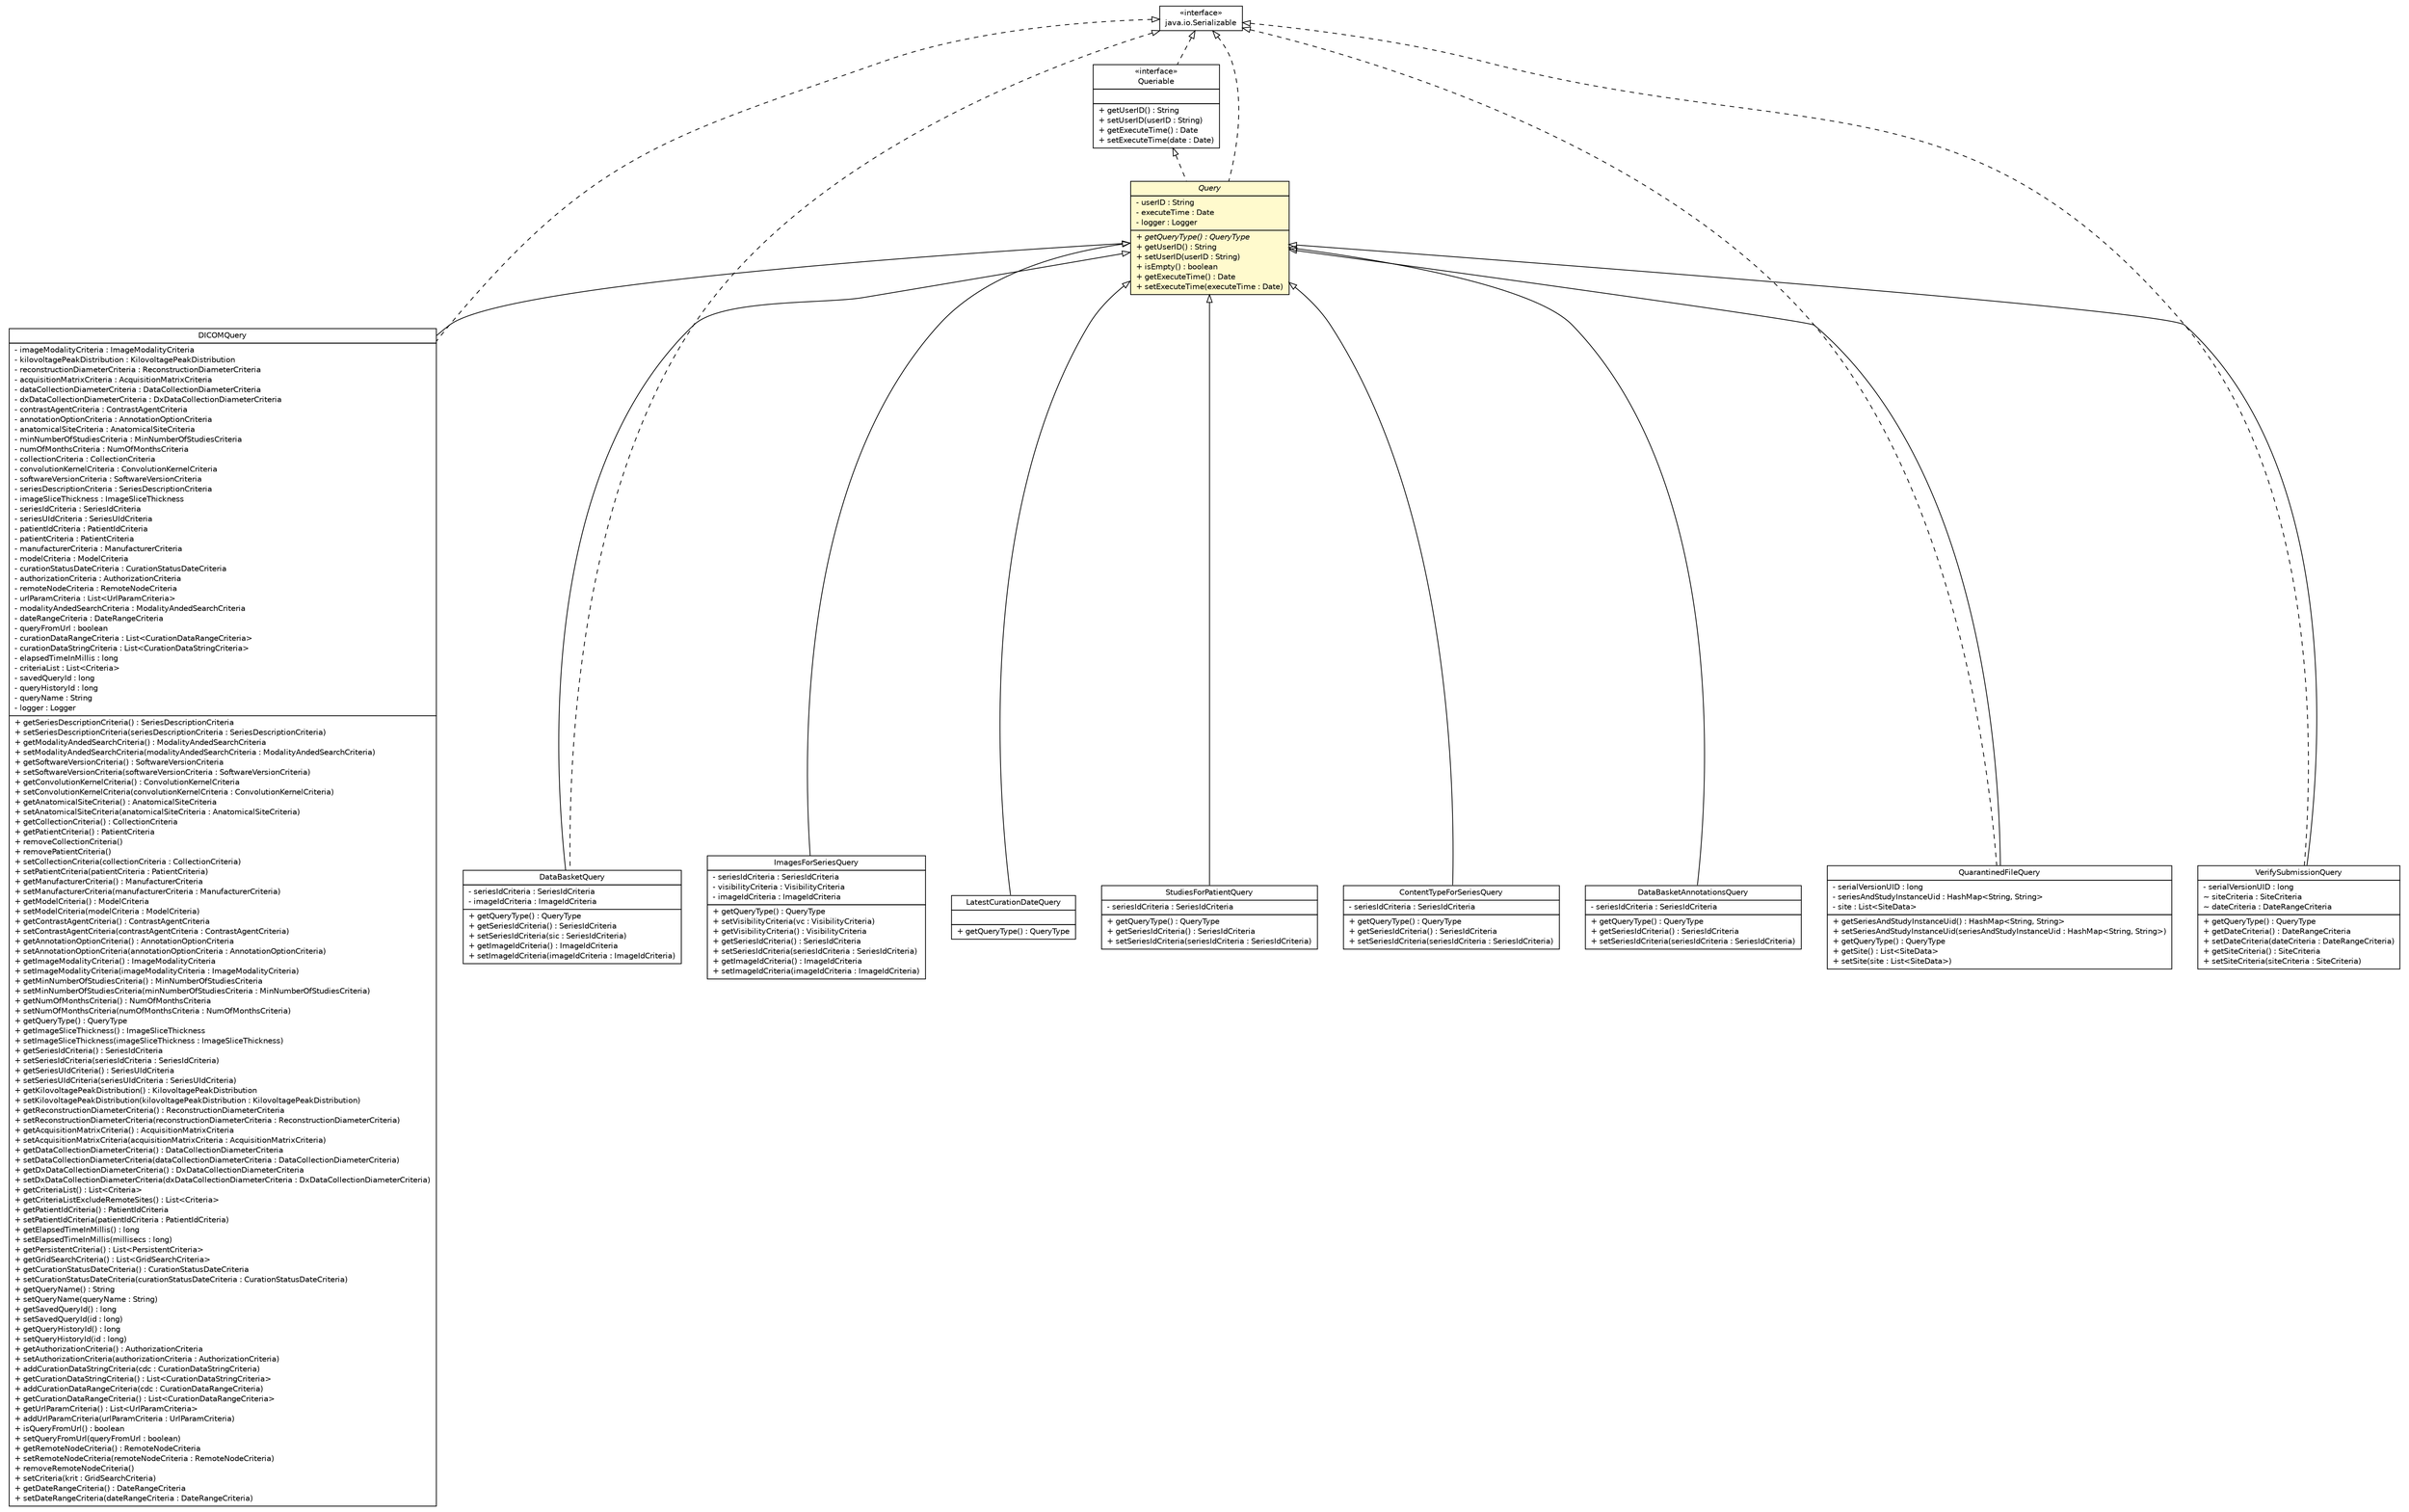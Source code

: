 #!/usr/local/bin/dot
#
# Class diagram 
# Generated by UmlGraph version 4.8 (http://www.spinellis.gr/sw/umlgraph)
#

digraph G {
	edge [fontname="Helvetica",fontsize=10,labelfontname="Helvetica",labelfontsize=10];
	node [fontname="Helvetica",fontsize=10,shape=plaintext];
	// gov.nih.nci.ncia.query.ContentTypeForSeriesQuery
	c45367 [label=<<table border="0" cellborder="1" cellspacing="0" cellpadding="2" port="p" href="./ContentTypeForSeriesQuery.html">
		<tr><td><table border="0" cellspacing="0" cellpadding="1">
			<tr><td> ContentTypeForSeriesQuery </td></tr>
		</table></td></tr>
		<tr><td><table border="0" cellspacing="0" cellpadding="1">
			<tr><td align="left"> - seriesIdCriteria : SeriesIdCriteria </td></tr>
		</table></td></tr>
		<tr><td><table border="0" cellspacing="0" cellpadding="1">
			<tr><td align="left"> + getQueryType() : QueryType </td></tr>
			<tr><td align="left"> + getSeriesIdCriteria() : SeriesIdCriteria </td></tr>
			<tr><td align="left"> + setSeriesIdCriteria(seriesIdCriteria : SeriesIdCriteria) </td></tr>
		</table></td></tr>
		</table>>, fontname="Helvetica", fontcolor="black", fontsize=10.0];
	// gov.nih.nci.ncia.query.DICOMQuery
	c45368 [label=<<table border="0" cellborder="1" cellspacing="0" cellpadding="2" port="p" href="./DICOMQuery.html">
		<tr><td><table border="0" cellspacing="0" cellpadding="1">
			<tr><td> DICOMQuery </td></tr>
		</table></td></tr>
		<tr><td><table border="0" cellspacing="0" cellpadding="1">
			<tr><td align="left"> - imageModalityCriteria : ImageModalityCriteria </td></tr>
			<tr><td align="left"> - kilovoltagePeakDistribution : KilovoltagePeakDistribution </td></tr>
			<tr><td align="left"> - reconstructionDiameterCriteria : ReconstructionDiameterCriteria </td></tr>
			<tr><td align="left"> - acquisitionMatrixCriteria : AcquisitionMatrixCriteria </td></tr>
			<tr><td align="left"> - dataCollectionDiameterCriteria : DataCollectionDiameterCriteria </td></tr>
			<tr><td align="left"> - dxDataCollectionDiameterCriteria : DxDataCollectionDiameterCriteria </td></tr>
			<tr><td align="left"> - contrastAgentCriteria : ContrastAgentCriteria </td></tr>
			<tr><td align="left"> - annotationOptionCriteria : AnnotationOptionCriteria </td></tr>
			<tr><td align="left"> - anatomicalSiteCriteria : AnatomicalSiteCriteria </td></tr>
			<tr><td align="left"> - minNumberOfStudiesCriteria : MinNumberOfStudiesCriteria </td></tr>
			<tr><td align="left"> - numOfMonthsCriteria : NumOfMonthsCriteria </td></tr>
			<tr><td align="left"> - collectionCriteria : CollectionCriteria </td></tr>
			<tr><td align="left"> - convolutionKernelCriteria : ConvolutionKernelCriteria </td></tr>
			<tr><td align="left"> - softwareVersionCriteria : SoftwareVersionCriteria </td></tr>
			<tr><td align="left"> - seriesDescriptionCriteria : SeriesDescriptionCriteria </td></tr>
			<tr><td align="left"> - imageSliceThickness : ImageSliceThickness </td></tr>
			<tr><td align="left"> - seriesIdCriteria : SeriesIdCriteria </td></tr>
			<tr><td align="left"> - seriesUIdCriteria : SeriesUIdCriteria </td></tr>
			<tr><td align="left"> - patientIdCriteria : PatientIdCriteria </td></tr>
			<tr><td align="left"> - patientCriteria : PatientCriteria </td></tr>
			<tr><td align="left"> - manufacturerCriteria : ManufacturerCriteria </td></tr>
			<tr><td align="left"> - modelCriteria : ModelCriteria </td></tr>
			<tr><td align="left"> - curationStatusDateCriteria : CurationStatusDateCriteria </td></tr>
			<tr><td align="left"> - authorizationCriteria : AuthorizationCriteria </td></tr>
			<tr><td align="left"> - remoteNodeCriteria : RemoteNodeCriteria </td></tr>
			<tr><td align="left"> - urlParamCriteria : List&lt;UrlParamCriteria&gt; </td></tr>
			<tr><td align="left"> - modalityAndedSearchCriteria : ModalityAndedSearchCriteria </td></tr>
			<tr><td align="left"> - dateRangeCriteria : DateRangeCriteria </td></tr>
			<tr><td align="left"> - queryFromUrl : boolean </td></tr>
			<tr><td align="left"> - curationDataRangeCriteria : List&lt;CurationDataRangeCriteria&gt; </td></tr>
			<tr><td align="left"> - curationDataStringCriteria : List&lt;CurationDataStringCriteria&gt; </td></tr>
			<tr><td align="left"> - elapsedTimeInMillis : long </td></tr>
			<tr><td align="left"> - criteriaList : List&lt;Criteria&gt; </td></tr>
			<tr><td align="left"> - savedQueryId : long </td></tr>
			<tr><td align="left"> - queryHistoryId : long </td></tr>
			<tr><td align="left"> - queryName : String </td></tr>
			<tr><td align="left"> - logger : Logger </td></tr>
		</table></td></tr>
		<tr><td><table border="0" cellspacing="0" cellpadding="1">
			<tr><td align="left"> + getSeriesDescriptionCriteria() : SeriesDescriptionCriteria </td></tr>
			<tr><td align="left"> + setSeriesDescriptionCriteria(seriesDescriptionCriteria : SeriesDescriptionCriteria) </td></tr>
			<tr><td align="left"> + getModalityAndedSearchCriteria() : ModalityAndedSearchCriteria </td></tr>
			<tr><td align="left"> + setModalityAndedSearchCriteria(modalityAndedSearchCriteria : ModalityAndedSearchCriteria) </td></tr>
			<tr><td align="left"> + getSoftwareVersionCriteria() : SoftwareVersionCriteria </td></tr>
			<tr><td align="left"> + setSoftwareVersionCriteria(softwareVersionCriteria : SoftwareVersionCriteria) </td></tr>
			<tr><td align="left"> + getConvolutionKernelCriteria() : ConvolutionKernelCriteria </td></tr>
			<tr><td align="left"> + setConvolutionKernelCriteria(convolutionKernelCriteria : ConvolutionKernelCriteria) </td></tr>
			<tr><td align="left"> + getAnatomicalSiteCriteria() : AnatomicalSiteCriteria </td></tr>
			<tr><td align="left"> + setAnatomicalSiteCriteria(anatomicalSiteCriteria : AnatomicalSiteCriteria) </td></tr>
			<tr><td align="left"> + getCollectionCriteria() : CollectionCriteria </td></tr>
			<tr><td align="left"> + getPatientCriteria() : PatientCriteria </td></tr>
			<tr><td align="left"> + removeCollectionCriteria() </td></tr>
			<tr><td align="left"> + removePatientCriteria() </td></tr>
			<tr><td align="left"> + setCollectionCriteria(collectionCriteria : CollectionCriteria) </td></tr>
			<tr><td align="left"> + setPatientCriteria(patientCriteria : PatientCriteria) </td></tr>
			<tr><td align="left"> + getManufacturerCriteria() : ManufacturerCriteria </td></tr>
			<tr><td align="left"> + setManufacturerCriteria(manufacturerCriteria : ManufacturerCriteria) </td></tr>
			<tr><td align="left"> + getModelCriteria() : ModelCriteria </td></tr>
			<tr><td align="left"> + setModelCriteria(modelCriteria : ModelCriteria) </td></tr>
			<tr><td align="left"> + getContrastAgentCriteria() : ContrastAgentCriteria </td></tr>
			<tr><td align="left"> + setContrastAgentCriteria(contrastAgentCriteria : ContrastAgentCriteria) </td></tr>
			<tr><td align="left"> + getAnnotationOptionCriteria() : AnnotationOptionCriteria </td></tr>
			<tr><td align="left"> + setAnnotationOptionCriteria(annotationOptionCriteria : AnnotationOptionCriteria) </td></tr>
			<tr><td align="left"> + getImageModalityCriteria() : ImageModalityCriteria </td></tr>
			<tr><td align="left"> + setImageModalityCriteria(imageModalityCriteria : ImageModalityCriteria) </td></tr>
			<tr><td align="left"> + getMinNumberOfStudiesCriteria() : MinNumberOfStudiesCriteria </td></tr>
			<tr><td align="left"> + setMinNumberOfStudiesCriteria(minNumberOfStudiesCriteria : MinNumberOfStudiesCriteria) </td></tr>
			<tr><td align="left"> + getNumOfMonthsCriteria() : NumOfMonthsCriteria </td></tr>
			<tr><td align="left"> + setNumOfMonthsCriteria(numOfMonthsCriteria : NumOfMonthsCriteria) </td></tr>
			<tr><td align="left"> + getQueryType() : QueryType </td></tr>
			<tr><td align="left"> + getImageSliceThickness() : ImageSliceThickness </td></tr>
			<tr><td align="left"> + setImageSliceThickness(imageSliceThickness : ImageSliceThickness) </td></tr>
			<tr><td align="left"> + getSeriesIdCriteria() : SeriesIdCriteria </td></tr>
			<tr><td align="left"> + setSeriesIdCriteria(seriesIdCriteria : SeriesIdCriteria) </td></tr>
			<tr><td align="left"> + getSeriesUIdCriteria() : SeriesUIdCriteria </td></tr>
			<tr><td align="left"> + setSeriesUIdCriteria(seriesUIdCriteria : SeriesUIdCriteria) </td></tr>
			<tr><td align="left"> + getKilovoltagePeakDistribution() : KilovoltagePeakDistribution </td></tr>
			<tr><td align="left"> + setKilovoltagePeakDistribution(kilovoltagePeakDistribution : KilovoltagePeakDistribution) </td></tr>
			<tr><td align="left"> + getReconstructionDiameterCriteria() : ReconstructionDiameterCriteria </td></tr>
			<tr><td align="left"> + setReconstructionDiameterCriteria(reconstructionDiameterCriteria : ReconstructionDiameterCriteria) </td></tr>
			<tr><td align="left"> + getAcquisitionMatrixCriteria() : AcquisitionMatrixCriteria </td></tr>
			<tr><td align="left"> + setAcquisitionMatrixCriteria(acquisitionMatrixCriteria : AcquisitionMatrixCriteria) </td></tr>
			<tr><td align="left"> + getDataCollectionDiameterCriteria() : DataCollectionDiameterCriteria </td></tr>
			<tr><td align="left"> + setDataCollectionDiameterCriteria(dataCollectionDiameterCriteria : DataCollectionDiameterCriteria) </td></tr>
			<tr><td align="left"> + getDxDataCollectionDiameterCriteria() : DxDataCollectionDiameterCriteria </td></tr>
			<tr><td align="left"> + setDxDataCollectionDiameterCriteria(dxDataCollectionDiameterCriteria : DxDataCollectionDiameterCriteria) </td></tr>
			<tr><td align="left"> + getCriteriaList() : List&lt;Criteria&gt; </td></tr>
			<tr><td align="left"> + getCriteriaListExcludeRemoteSites() : List&lt;Criteria&gt; </td></tr>
			<tr><td align="left"> + getPatientIdCriteria() : PatientIdCriteria </td></tr>
			<tr><td align="left"> + setPatientIdCriteria(patientIdCriteria : PatientIdCriteria) </td></tr>
			<tr><td align="left"> + getElapsedTimeInMillis() : long </td></tr>
			<tr><td align="left"> + setElapsedTimeInMillis(millisecs : long) </td></tr>
			<tr><td align="left"> + getPersistentCriteria() : List&lt;PersistentCriteria&gt; </td></tr>
			<tr><td align="left"> + getGridSearchCriteria() : List&lt;GridSearchCriteria&gt; </td></tr>
			<tr><td align="left"> + getCurationStatusDateCriteria() : CurationStatusDateCriteria </td></tr>
			<tr><td align="left"> + setCurationStatusDateCriteria(curationStatusDateCriteria : CurationStatusDateCriteria) </td></tr>
			<tr><td align="left"> + getQueryName() : String </td></tr>
			<tr><td align="left"> + setQueryName(queryName : String) </td></tr>
			<tr><td align="left"> + getSavedQueryId() : long </td></tr>
			<tr><td align="left"> + setSavedQueryId(id : long) </td></tr>
			<tr><td align="left"> + getQueryHistoryId() : long </td></tr>
			<tr><td align="left"> + setQueryHistoryId(id : long) </td></tr>
			<tr><td align="left"> + getAuthorizationCriteria() : AuthorizationCriteria </td></tr>
			<tr><td align="left"> + setAuthorizationCriteria(authorizationCriteria : AuthorizationCriteria) </td></tr>
			<tr><td align="left"> + addCurationDataStringCriteria(cdc : CurationDataStringCriteria) </td></tr>
			<tr><td align="left"> + getCurationDataStringCriteria() : List&lt;CurationDataStringCriteria&gt; </td></tr>
			<tr><td align="left"> + addCurationDataRangeCriteria(cdc : CurationDataRangeCriteria) </td></tr>
			<tr><td align="left"> + getCurationDataRangeCriteria() : List&lt;CurationDataRangeCriteria&gt; </td></tr>
			<tr><td align="left"> + getUrlParamCriteria() : List&lt;UrlParamCriteria&gt; </td></tr>
			<tr><td align="left"> + addUrlParamCriteria(urlParamCriteria : UrlParamCriteria) </td></tr>
			<tr><td align="left"> + isQueryFromUrl() : boolean </td></tr>
			<tr><td align="left"> + setQueryFromUrl(queryFromUrl : boolean) </td></tr>
			<tr><td align="left"> + getRemoteNodeCriteria() : RemoteNodeCriteria </td></tr>
			<tr><td align="left"> + setRemoteNodeCriteria(remoteNodeCriteria : RemoteNodeCriteria) </td></tr>
			<tr><td align="left"> + removeRemoteNodeCriteria() </td></tr>
			<tr><td align="left"> + setCriteria(krit : GridSearchCriteria) </td></tr>
			<tr><td align="left"> + getDateRangeCriteria() : DateRangeCriteria </td></tr>
			<tr><td align="left"> + setDateRangeCriteria(dateRangeCriteria : DateRangeCriteria) </td></tr>
		</table></td></tr>
		</table>>, fontname="Helvetica", fontcolor="black", fontsize=10.0];
	// gov.nih.nci.ncia.query.DataBasketAnnotationsQuery
	c45369 [label=<<table border="0" cellborder="1" cellspacing="0" cellpadding="2" port="p" href="./DataBasketAnnotationsQuery.html">
		<tr><td><table border="0" cellspacing="0" cellpadding="1">
			<tr><td> DataBasketAnnotationsQuery </td></tr>
		</table></td></tr>
		<tr><td><table border="0" cellspacing="0" cellpadding="1">
			<tr><td align="left"> - seriesIdCriteria : SeriesIdCriteria </td></tr>
		</table></td></tr>
		<tr><td><table border="0" cellspacing="0" cellpadding="1">
			<tr><td align="left"> + getQueryType() : QueryType </td></tr>
			<tr><td align="left"> + getSeriesIdCriteria() : SeriesIdCriteria </td></tr>
			<tr><td align="left"> + setSeriesIdCriteria(seriesIdCriteria : SeriesIdCriteria) </td></tr>
		</table></td></tr>
		</table>>, fontname="Helvetica", fontcolor="black", fontsize=10.0];
	// gov.nih.nci.ncia.query.DataBasketQuery
	c45370 [label=<<table border="0" cellborder="1" cellspacing="0" cellpadding="2" port="p" href="./DataBasketQuery.html">
		<tr><td><table border="0" cellspacing="0" cellpadding="1">
			<tr><td> DataBasketQuery </td></tr>
		</table></td></tr>
		<tr><td><table border="0" cellspacing="0" cellpadding="1">
			<tr><td align="left"> - seriesIdCriteria : SeriesIdCriteria </td></tr>
			<tr><td align="left"> - imageIdCriteria : ImageIdCriteria </td></tr>
		</table></td></tr>
		<tr><td><table border="0" cellspacing="0" cellpadding="1">
			<tr><td align="left"> + getQueryType() : QueryType </td></tr>
			<tr><td align="left"> + getSeriesIdCriteria() : SeriesIdCriteria </td></tr>
			<tr><td align="left"> + setSeriesIdCriteria(sic : SeriesIdCriteria) </td></tr>
			<tr><td align="left"> + getImageIdCriteria() : ImageIdCriteria </td></tr>
			<tr><td align="left"> + setImageIdCriteria(imageIdCriteria : ImageIdCriteria) </td></tr>
		</table></td></tr>
		</table>>, fontname="Helvetica", fontcolor="black", fontsize=10.0];
	// gov.nih.nci.ncia.query.ImagesForSeriesQuery
	c45371 [label=<<table border="0" cellborder="1" cellspacing="0" cellpadding="2" port="p" href="./ImagesForSeriesQuery.html">
		<tr><td><table border="0" cellspacing="0" cellpadding="1">
			<tr><td> ImagesForSeriesQuery </td></tr>
		</table></td></tr>
		<tr><td><table border="0" cellspacing="0" cellpadding="1">
			<tr><td align="left"> - seriesIdCriteria : SeriesIdCriteria </td></tr>
			<tr><td align="left"> - visibilityCriteria : VisibilityCriteria </td></tr>
			<tr><td align="left"> - imageIdCriteria : ImageIdCriteria </td></tr>
		</table></td></tr>
		<tr><td><table border="0" cellspacing="0" cellpadding="1">
			<tr><td align="left"> + getQueryType() : QueryType </td></tr>
			<tr><td align="left"> + setVisibilityCriteria(vc : VisibilityCriteria) </td></tr>
			<tr><td align="left"> + getVisibilityCriteria() : VisibilityCriteria </td></tr>
			<tr><td align="left"> + getSeriesIdCriteria() : SeriesIdCriteria </td></tr>
			<tr><td align="left"> + setSeriesIdCriteria(seriesIdCriteria : SeriesIdCriteria) </td></tr>
			<tr><td align="left"> + getImageIdCriteria() : ImageIdCriteria </td></tr>
			<tr><td align="left"> + setImageIdCriteria(imageIdCriteria : ImageIdCriteria) </td></tr>
		</table></td></tr>
		</table>>, fontname="Helvetica", fontcolor="black", fontsize=10.0];
	// gov.nih.nci.ncia.query.LatestCurationDateQuery
	c45372 [label=<<table border="0" cellborder="1" cellspacing="0" cellpadding="2" port="p" href="./LatestCurationDateQuery.html">
		<tr><td><table border="0" cellspacing="0" cellpadding="1">
			<tr><td> LatestCurationDateQuery </td></tr>
		</table></td></tr>
		<tr><td><table border="0" cellspacing="0" cellpadding="1">
			<tr><td align="left">  </td></tr>
		</table></td></tr>
		<tr><td><table border="0" cellspacing="0" cellpadding="1">
			<tr><td align="left"> + getQueryType() : QueryType </td></tr>
		</table></td></tr>
		</table>>, fontname="Helvetica", fontcolor="black", fontsize=10.0];
	// gov.nih.nci.ncia.query.QuarantinedFileQuery
	c45373 [label=<<table border="0" cellborder="1" cellspacing="0" cellpadding="2" port="p" href="./QuarantinedFileQuery.html">
		<tr><td><table border="0" cellspacing="0" cellpadding="1">
			<tr><td> QuarantinedFileQuery </td></tr>
		</table></td></tr>
		<tr><td><table border="0" cellspacing="0" cellpadding="1">
			<tr><td align="left"> - serialVersionUID : long </td></tr>
			<tr><td align="left"> - seriesAndStudyInstanceUid : HashMap&lt;String, String&gt; </td></tr>
			<tr><td align="left"> - site : List&lt;SiteData&gt; </td></tr>
		</table></td></tr>
		<tr><td><table border="0" cellspacing="0" cellpadding="1">
			<tr><td align="left"> + getSeriesAndStudyInstanceUid() : HashMap&lt;String, String&gt; </td></tr>
			<tr><td align="left"> + setSeriesAndStudyInstanceUid(seriesAndStudyInstanceUid : HashMap&lt;String, String&gt;) </td></tr>
			<tr><td align="left"> + getQueryType() : QueryType </td></tr>
			<tr><td align="left"> + getSite() : List&lt;SiteData&gt; </td></tr>
			<tr><td align="left"> + setSite(site : List&lt;SiteData&gt;) </td></tr>
		</table></td></tr>
		</table>>, fontname="Helvetica", fontcolor="black", fontsize=10.0];
	// gov.nih.nci.ncia.query.Queriable
	c45374 [label=<<table border="0" cellborder="1" cellspacing="0" cellpadding="2" port="p" href="./Queriable.html">
		<tr><td><table border="0" cellspacing="0" cellpadding="1">
			<tr><td> &laquo;interface&raquo; </td></tr>
			<tr><td> Queriable </td></tr>
		</table></td></tr>
		<tr><td><table border="0" cellspacing="0" cellpadding="1">
			<tr><td align="left">  </td></tr>
		</table></td></tr>
		<tr><td><table border="0" cellspacing="0" cellpadding="1">
			<tr><td align="left"> + getUserID() : String </td></tr>
			<tr><td align="left"> + setUserID(userID : String) </td></tr>
			<tr><td align="left"> + getExecuteTime() : Date </td></tr>
			<tr><td align="left"> + setExecuteTime(date : Date) </td></tr>
		</table></td></tr>
		</table>>, fontname="Helvetica", fontcolor="black", fontsize=10.0];
	// gov.nih.nci.ncia.query.Query
	c45375 [label=<<table border="0" cellborder="1" cellspacing="0" cellpadding="2" port="p" bgcolor="lemonChiffon" href="./Query.html">
		<tr><td><table border="0" cellspacing="0" cellpadding="1">
			<tr><td><font face="Helvetica-Oblique"> Query </font></td></tr>
		</table></td></tr>
		<tr><td><table border="0" cellspacing="0" cellpadding="1">
			<tr><td align="left"> - userID : String </td></tr>
			<tr><td align="left"> - executeTime : Date </td></tr>
			<tr><td align="left"> - logger : Logger </td></tr>
		</table></td></tr>
		<tr><td><table border="0" cellspacing="0" cellpadding="1">
			<tr><td align="left"><font face="Helvetica-Oblique" point-size="10.0"> + getQueryType() : QueryType </font></td></tr>
			<tr><td align="left"> + getUserID() : String </td></tr>
			<tr><td align="left"> + setUserID(userID : String) </td></tr>
			<tr><td align="left"> + isEmpty() : boolean </td></tr>
			<tr><td align="left"> + getExecuteTime() : Date </td></tr>
			<tr><td align="left"> + setExecuteTime(executeTime : Date) </td></tr>
		</table></td></tr>
		</table>>, fontname="Helvetica", fontcolor="black", fontsize=10.0];
	// gov.nih.nci.ncia.query.StudiesForPatientQuery
	c45377 [label=<<table border="0" cellborder="1" cellspacing="0" cellpadding="2" port="p" href="./StudiesForPatientQuery.html">
		<tr><td><table border="0" cellspacing="0" cellpadding="1">
			<tr><td> StudiesForPatientQuery </td></tr>
		</table></td></tr>
		<tr><td><table border="0" cellspacing="0" cellpadding="1">
			<tr><td align="left"> - seriesIdCriteria : SeriesIdCriteria </td></tr>
		</table></td></tr>
		<tr><td><table border="0" cellspacing="0" cellpadding="1">
			<tr><td align="left"> + getQueryType() : QueryType </td></tr>
			<tr><td align="left"> + getSeriesIdCriteria() : SeriesIdCriteria </td></tr>
			<tr><td align="left"> + setSeriesIdCriteria(seriesIdCriteria : SeriesIdCriteria) </td></tr>
		</table></td></tr>
		</table>>, fontname="Helvetica", fontcolor="black", fontsize=10.0];
	// gov.nih.nci.ncia.query.VerifySubmissionQuery
	c45378 [label=<<table border="0" cellborder="1" cellspacing="0" cellpadding="2" port="p" href="./VerifySubmissionQuery.html">
		<tr><td><table border="0" cellspacing="0" cellpadding="1">
			<tr><td> VerifySubmissionQuery </td></tr>
		</table></td></tr>
		<tr><td><table border="0" cellspacing="0" cellpadding="1">
			<tr><td align="left"> - serialVersionUID : long </td></tr>
			<tr><td align="left"> ~ siteCriteria : SiteCriteria </td></tr>
			<tr><td align="left"> ~ dateCriteria : DateRangeCriteria </td></tr>
		</table></td></tr>
		<tr><td><table border="0" cellspacing="0" cellpadding="1">
			<tr><td align="left"> + getQueryType() : QueryType </td></tr>
			<tr><td align="left"> + getDateCriteria() : DateRangeCriteria </td></tr>
			<tr><td align="left"> + setDateCriteria(dateCriteria : DateRangeCriteria) </td></tr>
			<tr><td align="left"> + getSiteCriteria() : SiteCriteria </td></tr>
			<tr><td align="left"> + setSiteCriteria(siteCriteria : SiteCriteria) </td></tr>
		</table></td></tr>
		</table>>, fontname="Helvetica", fontcolor="black", fontsize=10.0];
	//gov.nih.nci.ncia.query.ContentTypeForSeriesQuery extends gov.nih.nci.ncia.query.Query
	c45375:p -> c45367:p [dir=back,arrowtail=empty];
	//gov.nih.nci.ncia.query.DICOMQuery extends gov.nih.nci.ncia.query.Query
	c45375:p -> c45368:p [dir=back,arrowtail=empty];
	//gov.nih.nci.ncia.query.DICOMQuery implements java.io.Serializable
	c45475:p -> c45368:p [dir=back,arrowtail=empty,style=dashed];
	//gov.nih.nci.ncia.query.DataBasketAnnotationsQuery extends gov.nih.nci.ncia.query.Query
	c45375:p -> c45369:p [dir=back,arrowtail=empty];
	//gov.nih.nci.ncia.query.DataBasketQuery extends gov.nih.nci.ncia.query.Query
	c45375:p -> c45370:p [dir=back,arrowtail=empty];
	//gov.nih.nci.ncia.query.DataBasketQuery implements java.io.Serializable
	c45475:p -> c45370:p [dir=back,arrowtail=empty,style=dashed];
	//gov.nih.nci.ncia.query.ImagesForSeriesQuery extends gov.nih.nci.ncia.query.Query
	c45375:p -> c45371:p [dir=back,arrowtail=empty];
	//gov.nih.nci.ncia.query.LatestCurationDateQuery extends gov.nih.nci.ncia.query.Query
	c45375:p -> c45372:p [dir=back,arrowtail=empty];
	//gov.nih.nci.ncia.query.QuarantinedFileQuery extends gov.nih.nci.ncia.query.Query
	c45375:p -> c45373:p [dir=back,arrowtail=empty];
	//gov.nih.nci.ncia.query.QuarantinedFileQuery implements java.io.Serializable
	c45475:p -> c45373:p [dir=back,arrowtail=empty,style=dashed];
	//gov.nih.nci.ncia.query.Queriable implements java.io.Serializable
	c45475:p -> c45374:p [dir=back,arrowtail=empty,style=dashed];
	//gov.nih.nci.ncia.query.Query implements gov.nih.nci.ncia.query.Queriable
	c45374:p -> c45375:p [dir=back,arrowtail=empty,style=dashed];
	//gov.nih.nci.ncia.query.Query implements java.io.Serializable
	c45475:p -> c45375:p [dir=back,arrowtail=empty,style=dashed];
	//gov.nih.nci.ncia.query.StudiesForPatientQuery extends gov.nih.nci.ncia.query.Query
	c45375:p -> c45377:p [dir=back,arrowtail=empty];
	//gov.nih.nci.ncia.query.VerifySubmissionQuery extends gov.nih.nci.ncia.query.Query
	c45375:p -> c45378:p [dir=back,arrowtail=empty];
	//gov.nih.nci.ncia.query.VerifySubmissionQuery implements java.io.Serializable
	c45475:p -> c45378:p [dir=back,arrowtail=empty,style=dashed];
	// java.io.Serializable
	c45475 [label=<<table border="0" cellborder="1" cellspacing="0" cellpadding="2" port="p" href="http://java.sun.com/j2se/1.4.2/docs/api/java/io/Serializable.html">
		<tr><td><table border="0" cellspacing="0" cellpadding="1">
			<tr><td> &laquo;interface&raquo; </td></tr>
			<tr><td> java.io.Serializable </td></tr>
		</table></td></tr>
		</table>>, fontname="Helvetica", fontcolor="black", fontsize=10.0];
}

